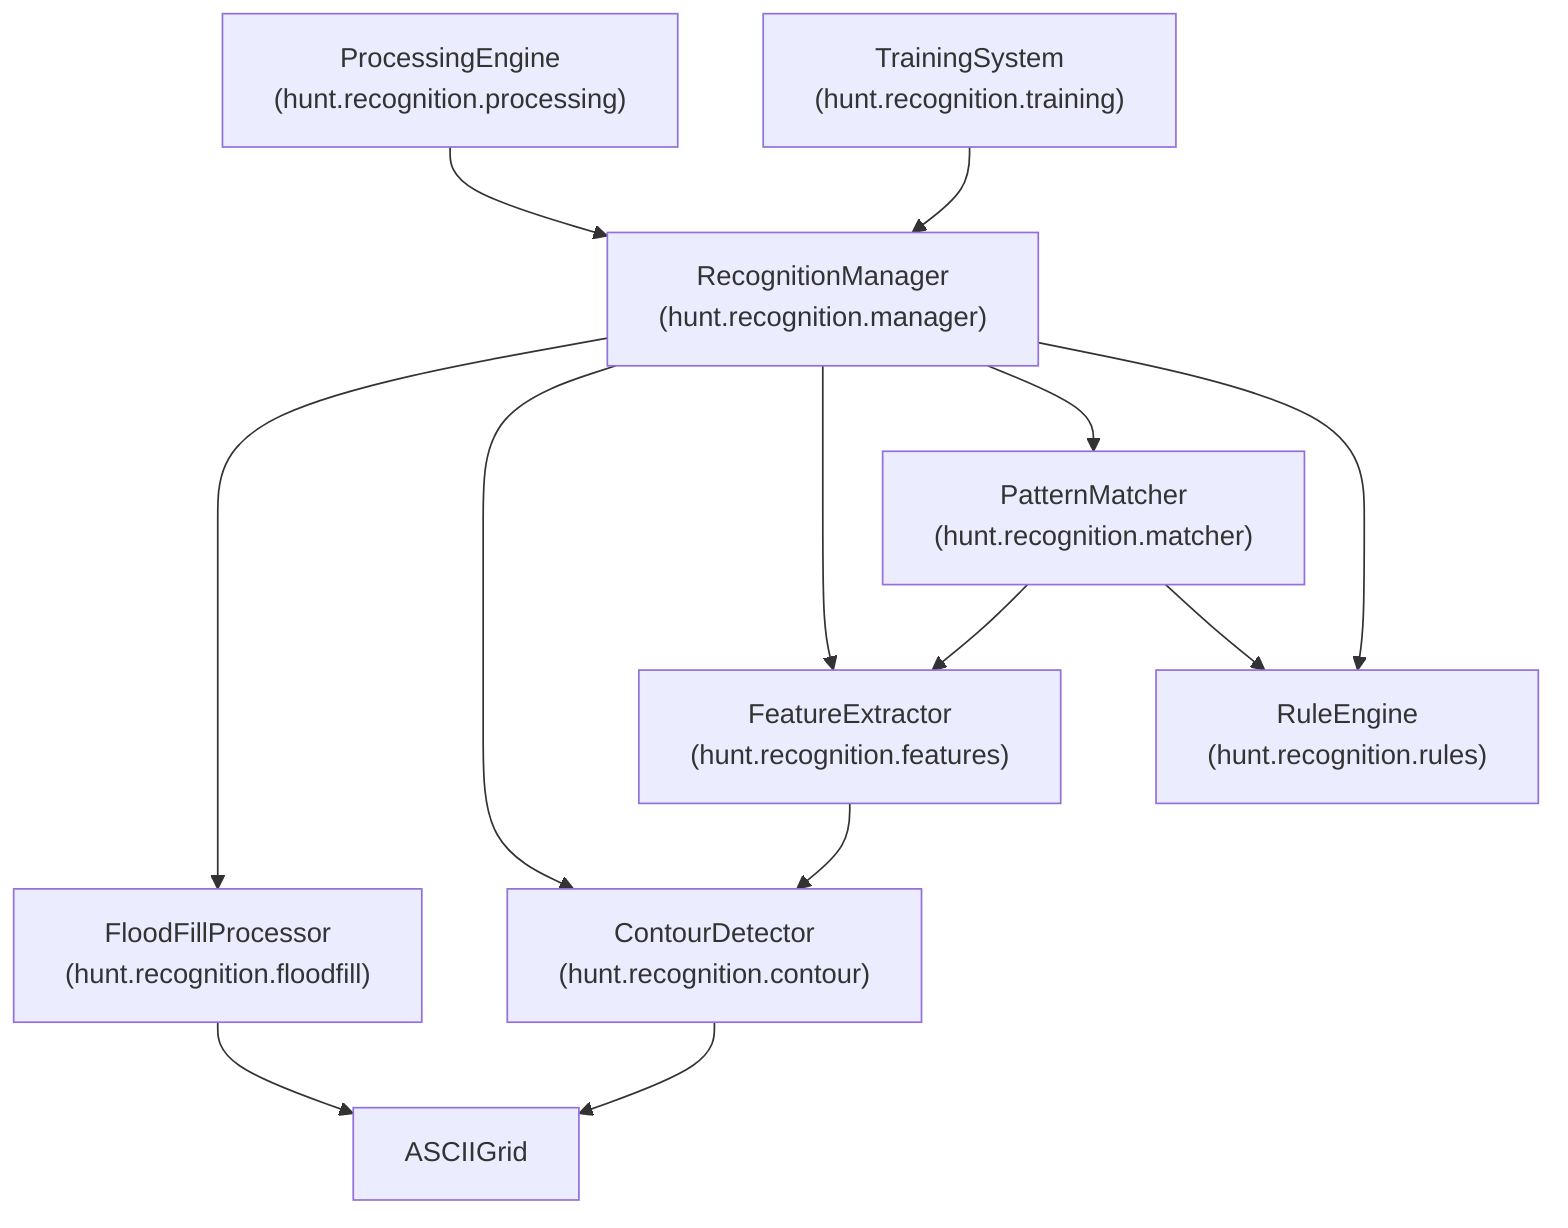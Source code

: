 graph TD
%% Recognition System Components
FloodFill["FloodFillProcessor\n(hunt.recognition.floodfill)"]
Contour["ContourDetector\n(hunt.recognition.contour)"]
Features["FeatureExtractor\n(hunt.recognition.features)"]
PatternMatch["PatternMatcher\n(hunt.recognition.matcher)"]
RuleEngine["RuleEngine\n(hunt.recognition.rules)"]
RecognitionMgr["RecognitionManager\n(hunt.recognition.manager)"]
Processing["ProcessingEngine\n(hunt.recognition.processing)"]
Training["TrainingSystem\n(hunt.recognition.training)"]

%% Recognition Internal Dependencies
RecognitionMgr --> FloodFill
RecognitionMgr --> Contour
RecognitionMgr --> Features
RecognitionMgr --> PatternMatch
RecognitionMgr --> RuleEngine
FloodFill --> ASCIIGrid
Contour --> ASCIIGrid
Features --> Contour
PatternMatch --> Features
PatternMatch --> RuleEngine
Processing --> RecognitionMgr
Training --> RecognitionMgr

%% Apply Recognition styles
class FloodFill,Contour,Features,PatternMatch,RuleEngine,RecognitionMgr,Processing,Training recog;